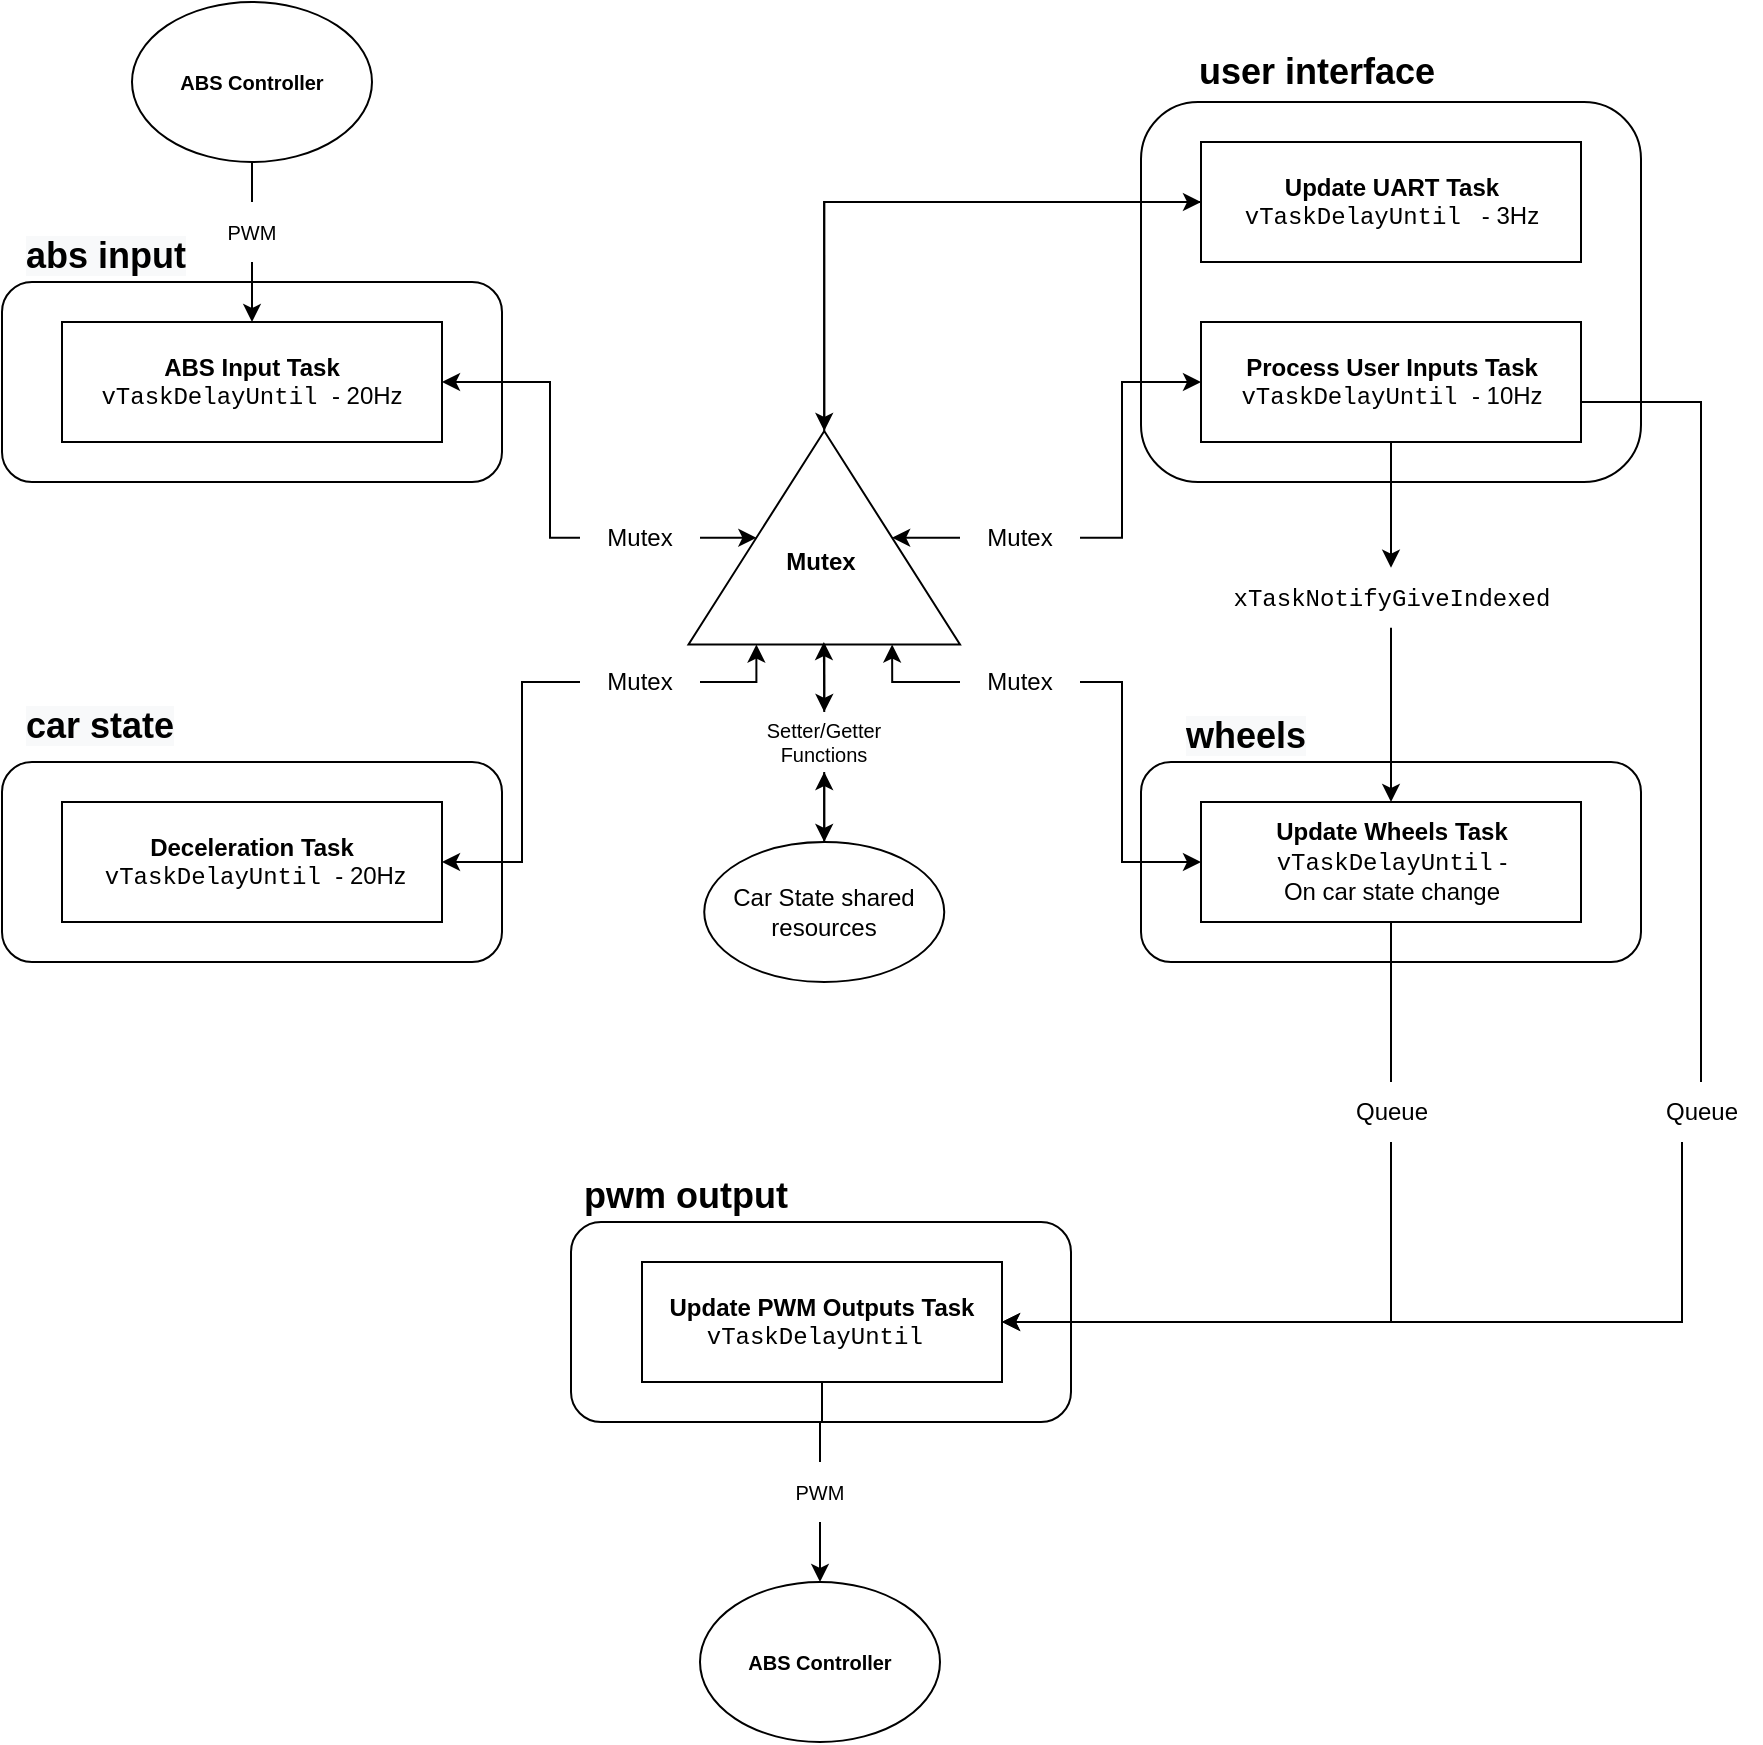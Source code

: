 <mxfile version="15.8.7" type="device"><diagram id="xBlx65ySjao64WAsVMHq" name="Page-1"><mxGraphModel dx="967" dy="1996" grid="1" gridSize="10" guides="1" tooltips="1" connect="1" arrows="1" fold="1" page="1" pageScale="1" pageWidth="827" pageHeight="1169" math="0" shadow="0"><root><mxCell id="0"/><mxCell id="1" parent="0"/><mxCell id="6_33_FyWEepwX5pMK3PA-139" value="" style="rounded=1;whiteSpace=wrap;html=1;fontFamily=consolas, courier new, monospace;fontSource=https%3A%2F%2Ffonts.googleapis.com%2Fcss%3Ffamily%3Dconsolas;fontSize=10;" vertex="1" parent="1"><mxGeometry x="284.5" y="640" width="250" height="100" as="geometry"/></mxCell><mxCell id="6_33_FyWEepwX5pMK3PA-125" value="" style="rounded=1;whiteSpace=wrap;html=1;fontFamily=consolas, courier new, monospace;fontSource=https%3A%2F%2Ffonts.googleapis.com%2Fcss%3Ffamily%3Dconsolas;fontSize=10;" vertex="1" parent="1"><mxGeometry x="569.5" y="410" width="250" height="100" as="geometry"/></mxCell><mxCell id="6_33_FyWEepwX5pMK3PA-123" value="" style="rounded=1;whiteSpace=wrap;html=1;fontFamily=consolas, courier new, monospace;fontSource=https%3A%2F%2Ffonts.googleapis.com%2Fcss%3Ffamily%3Dconsolas;fontSize=10;" vertex="1" parent="1"><mxGeometry y="170" width="250" height="100" as="geometry"/></mxCell><mxCell id="6_33_FyWEepwX5pMK3PA-124" value="" style="rounded=1;whiteSpace=wrap;html=1;fontFamily=consolas, courier new, monospace;fontSource=https%3A%2F%2Ffonts.googleapis.com%2Fcss%3Ffamily%3Dconsolas;fontSize=10;" vertex="1" parent="1"><mxGeometry y="410" width="250" height="100" as="geometry"/></mxCell><mxCell id="6_33_FyWEepwX5pMK3PA-122" value="" style="rounded=1;whiteSpace=wrap;html=1;fontFamily=consolas, courier new, monospace;fontSource=https%3A%2F%2Ffonts.googleapis.com%2Fcss%3Ffamily%3Dconsolas;fontSize=10;" vertex="1" parent="1"><mxGeometry x="569.5" y="80" width="250" height="190" as="geometry"/></mxCell><mxCell id="6_33_FyWEepwX5pMK3PA-112" style="edgeStyle=orthogonalEdgeStyle;rounded=0;orthogonalLoop=1;jettySize=auto;html=1;exitX=0.5;exitY=0;exitDx=0;exitDy=0;entryX=0.5;entryY=1;entryDx=0;entryDy=0;fontFamily=consolas, courier new, monospace;fontSource=https%3A%2F%2Ffonts.googleapis.com%2Fcss%3Ffamily%3Dconsolas;fontSize=10;" edge="1" parent="1" source="6_33_FyWEepwX5pMK3PA-1" target="6_33_FyWEepwX5pMK3PA-99"><mxGeometry relative="1" as="geometry"/></mxCell><mxCell id="6_33_FyWEepwX5pMK3PA-1" value="Car State shared&lt;br&gt;resources" style="ellipse;whiteSpace=wrap;html=1;" vertex="1" parent="1"><mxGeometry x="351.12" y="450" width="120" height="70" as="geometry"/></mxCell><mxCell id="6_33_FyWEepwX5pMK3PA-13" style="edgeStyle=orthogonalEdgeStyle;rounded=0;orthogonalLoop=1;jettySize=auto;html=1;exitX=0;exitY=0.5;exitDx=0;exitDy=0;entryX=1;entryY=0.5;entryDx=0;entryDy=0;startArrow=none;" edge="1" parent="1" source="6_33_FyWEepwX5pMK3PA-37" target="6_33_FyWEepwX5pMK3PA-4"><mxGeometry relative="1" as="geometry"><Array as="points"><mxPoint x="274" y="298"/><mxPoint x="274" y="220"/></Array></mxGeometry></mxCell><mxCell id="6_33_FyWEepwX5pMK3PA-20" style="edgeStyle=orthogonalEdgeStyle;rounded=0;orthogonalLoop=1;jettySize=auto;html=1;entryX=1;entryY=0.5;entryDx=0;entryDy=0;startArrow=none;exitX=0;exitY=0.5;exitDx=0;exitDy=0;" edge="1" parent="1" source="6_33_FyWEepwX5pMK3PA-55" target="6_33_FyWEepwX5pMK3PA-5"><mxGeometry relative="1" as="geometry"><mxPoint x="299" y="370" as="sourcePoint"/><Array as="points"><mxPoint x="260" y="370"/><mxPoint x="260" y="460"/></Array></mxGeometry></mxCell><mxCell id="6_33_FyWEepwX5pMK3PA-110" style="edgeStyle=orthogonalEdgeStyle;rounded=0;orthogonalLoop=1;jettySize=auto;html=1;entryX=0.5;entryY=0;entryDx=0;entryDy=0;fontFamily=consolas, courier new, monospace;fontSource=https%3A%2F%2Ffonts.googleapis.com%2Fcss%3Ffamily%3Dconsolas;fontSize=10;" edge="1" parent="1" source="6_33_FyWEepwX5pMK3PA-3" target="6_33_FyWEepwX5pMK3PA-99"><mxGeometry relative="1" as="geometry"/></mxCell><mxCell id="6_33_FyWEepwX5pMK3PA-120" style="edgeStyle=orthogonalEdgeStyle;rounded=0;orthogonalLoop=1;jettySize=auto;html=1;exitX=1;exitY=0.5;exitDx=0;exitDy=0;entryX=0;entryY=0.5;entryDx=0;entryDy=0;fontFamily=consolas, courier new, monospace;fontSource=https%3A%2F%2Ffonts.googleapis.com%2Fcss%3Ffamily%3Dconsolas;fontSize=10;" edge="1" parent="1" source="6_33_FyWEepwX5pMK3PA-3" target="6_33_FyWEepwX5pMK3PA-9"><mxGeometry relative="1" as="geometry"/></mxCell><mxCell id="6_33_FyWEepwX5pMK3PA-3" value="" style="triangle;whiteSpace=wrap;html=1;rotation=-90;" vertex="1" parent="1"><mxGeometry x="357.75" y="230" width="106.75" height="135.75" as="geometry"/></mxCell><mxCell id="6_33_FyWEepwX5pMK3PA-4" value="&lt;b&gt;ABS Input Task&lt;/b&gt;&lt;br&gt;&lt;font data-font-src=&quot;https://fonts.googleapis.com/css?family=consolas&quot; face=&quot;consolas, courier new, monospace&quot;&gt;vTaskDelayUntil &lt;/font&gt;- 20Hz" style="rounded=0;whiteSpace=wrap;html=1;" vertex="1" parent="1"><mxGeometry x="30" y="190" width="190" height="60" as="geometry"/></mxCell><mxCell id="6_33_FyWEepwX5pMK3PA-5" value="&lt;b&gt;Deceleration Task&lt;/b&gt;&lt;br&gt;&amp;nbsp;&lt;font face=&quot;Helveticaconsolas, courier new, monospace&quot;&gt;vTaskDelayUntil &lt;/font&gt;- 20Hz" style="rounded=0;whiteSpace=wrap;html=1;" vertex="1" parent="1"><mxGeometry x="30" y="430" width="190" height="60" as="geometry"/></mxCell><mxCell id="6_33_FyWEepwX5pMK3PA-135" style="edgeStyle=orthogonalEdgeStyle;rounded=0;orthogonalLoop=1;jettySize=auto;html=1;exitX=0.5;exitY=1;exitDx=0;exitDy=0;entryX=0.5;entryY=0;entryDx=0;entryDy=0;fontFamily=Helvetica;fontSize=18;" edge="1" parent="1" source="6_33_FyWEepwX5pMK3PA-6" target="6_33_FyWEepwX5pMK3PA-77"><mxGeometry relative="1" as="geometry"/></mxCell><mxCell id="6_33_FyWEepwX5pMK3PA-6" value="&lt;b&gt;Process User Inputs Task&lt;/b&gt;&lt;br&gt;&lt;span style=&quot;font-family: &amp;#34;consolas&amp;#34; , &amp;#34;courier new&amp;#34; , monospace&quot;&gt;vTaskDelayUntil&amp;nbsp;&lt;/span&gt;&lt;span&gt;- 10Hz&lt;/span&gt;" style="rounded=0;whiteSpace=wrap;html=1;" vertex="1" parent="1"><mxGeometry x="599.5" y="190" width="190" height="60" as="geometry"/></mxCell><mxCell id="6_33_FyWEepwX5pMK3PA-92" style="edgeStyle=orthogonalEdgeStyle;rounded=0;orthogonalLoop=1;jettySize=auto;html=1;entryX=0.5;entryY=0;entryDx=0;entryDy=0;fontSize=10;startArrow=none;" edge="1" parent="1" source="6_33_FyWEepwX5pMK3PA-93" target="6_33_FyWEepwX5pMK3PA-87"><mxGeometry relative="1" as="geometry"/></mxCell><mxCell id="6_33_FyWEepwX5pMK3PA-7" value="&lt;b&gt;Update PWM Outputs Task&lt;/b&gt;&lt;br&gt;&lt;span style=&quot;font-family: &amp;#34;consolas&amp;#34; , &amp;#34;courier new&amp;#34; , monospace&quot;&gt;vTaskDelayUntil&amp;nbsp;&lt;/span&gt;" style="rounded=0;whiteSpace=wrap;html=1;" vertex="1" parent="1"><mxGeometry x="320" y="660" width="180" height="60" as="geometry"/></mxCell><mxCell id="6_33_FyWEepwX5pMK3PA-8" value="&lt;b&gt;Update Wheels Task&lt;/b&gt;&lt;br&gt;&lt;span style=&quot;font-family: &amp;#34;consolas&amp;#34; , &amp;#34;courier new&amp;#34; , monospace&quot;&gt;vTaskDelayUntil&lt;/span&gt;&amp;nbsp;-&lt;br&gt;On car state change" style="rounded=0;whiteSpace=wrap;html=1;" vertex="1" parent="1"><mxGeometry x="599.5" y="430" width="190" height="60" as="geometry"/></mxCell><mxCell id="6_33_FyWEepwX5pMK3PA-121" style="edgeStyle=orthogonalEdgeStyle;rounded=0;orthogonalLoop=1;jettySize=auto;html=1;exitX=0;exitY=0.5;exitDx=0;exitDy=0;entryX=1;entryY=0.5;entryDx=0;entryDy=0;fontFamily=consolas, courier new, monospace;fontSource=https%3A%2F%2Ffonts.googleapis.com%2Fcss%3Ffamily%3Dconsolas;fontSize=10;" edge="1" parent="1" source="6_33_FyWEepwX5pMK3PA-9" target="6_33_FyWEepwX5pMK3PA-3"><mxGeometry relative="1" as="geometry"/></mxCell><mxCell id="6_33_FyWEepwX5pMK3PA-9" value="&lt;b&gt;Update UART Task&lt;br&gt;&lt;/b&gt;&lt;span style=&quot;font-family: &amp;#34;consolas&amp;#34; , &amp;#34;courier new&amp;#34; , monospace&quot;&gt;vTaskDelayUntil&amp;nbsp;&lt;/span&gt;&amp;nbsp;- 3Hz" style="rounded=0;whiteSpace=wrap;html=1;" vertex="1" parent="1"><mxGeometry x="599.5" y="100" width="190" height="60" as="geometry"/></mxCell><mxCell id="6_33_FyWEepwX5pMK3PA-140" style="edgeStyle=orthogonalEdgeStyle;rounded=0;orthogonalLoop=1;jettySize=auto;html=1;entryX=1;entryY=0.5;entryDx=0;entryDy=0;fontFamily=Helvetica;fontSize=18;" edge="1" parent="1" source="6_33_FyWEepwX5pMK3PA-24" target="6_33_FyWEepwX5pMK3PA-7"><mxGeometry relative="1" as="geometry"><Array as="points"><mxPoint x="840" y="690"/></Array></mxGeometry></mxCell><mxCell id="6_33_FyWEepwX5pMK3PA-24" value="Queue" style="text;html=1;strokeColor=none;fillColor=none;align=center;verticalAlign=middle;whiteSpace=wrap;rounded=0;" vertex="1" parent="1"><mxGeometry x="819.5" y="570" width="60" height="30" as="geometry"/></mxCell><mxCell id="6_33_FyWEepwX5pMK3PA-25" value="" style="edgeStyle=orthogonalEdgeStyle;rounded=0;orthogonalLoop=1;jettySize=auto;html=1;endArrow=none;" edge="1" parent="1" source="6_33_FyWEepwX5pMK3PA-6" target="6_33_FyWEepwX5pMK3PA-24"><mxGeometry relative="1" as="geometry"><mxPoint x="478.5" y="580" as="targetPoint"/><mxPoint x="728.5" y="280" as="sourcePoint"/><Array as="points"><mxPoint x="849.5" y="230"/></Array></mxGeometry></mxCell><mxCell id="6_33_FyWEepwX5pMK3PA-115" style="edgeStyle=orthogonalEdgeStyle;rounded=0;orthogonalLoop=1;jettySize=auto;html=1;exitX=1;exitY=0.5;exitDx=0;exitDy=0;entryX=0.5;entryY=0;entryDx=0;entryDy=0;fontFamily=consolas, courier new, monospace;fontSource=https%3A%2F%2Ffonts.googleapis.com%2Fcss%3Ffamily%3Dconsolas;fontSize=10;" edge="1" parent="1" source="6_33_FyWEepwX5pMK3PA-37" target="6_33_FyWEepwX5pMK3PA-3"><mxGeometry relative="1" as="geometry"/></mxCell><mxCell id="6_33_FyWEepwX5pMK3PA-37" value="Mutex" style="text;html=1;strokeColor=none;fillColor=none;align=center;verticalAlign=middle;whiteSpace=wrap;rounded=0;" vertex="1" parent="1"><mxGeometry x="289" y="282.87" width="60" height="30" as="geometry"/></mxCell><mxCell id="6_33_FyWEepwX5pMK3PA-116" style="edgeStyle=orthogonalEdgeStyle;rounded=0;orthogonalLoop=1;jettySize=auto;html=1;exitX=1;exitY=0.5;exitDx=0;exitDy=0;entryX=0;entryY=0.5;entryDx=0;entryDy=0;fontFamily=consolas, courier new, monospace;fontSource=https%3A%2F%2Ffonts.googleapis.com%2Fcss%3Ffamily%3Dconsolas;fontSize=10;" edge="1" parent="1" source="6_33_FyWEepwX5pMK3PA-41" target="6_33_FyWEepwX5pMK3PA-6"><mxGeometry relative="1" as="geometry"><mxPoint x="539.0" y="297.88" as="sourcePoint"/><Array as="points"><mxPoint x="560" y="298"/><mxPoint x="560" y="220"/></Array></mxGeometry></mxCell><mxCell id="6_33_FyWEepwX5pMK3PA-143" style="edgeStyle=orthogonalEdgeStyle;rounded=0;orthogonalLoop=1;jettySize=auto;html=1;exitX=0;exitY=0.5;exitDx=0;exitDy=0;entryX=0.5;entryY=1;entryDx=0;entryDy=0;fontFamily=Helvetica;fontSize=18;" edge="1" parent="1" source="6_33_FyWEepwX5pMK3PA-41" target="6_33_FyWEepwX5pMK3PA-3"><mxGeometry relative="1" as="geometry"/></mxCell><mxCell id="6_33_FyWEepwX5pMK3PA-41" value="Mutex" style="text;html=1;strokeColor=none;fillColor=none;align=center;verticalAlign=middle;whiteSpace=wrap;rounded=0;" vertex="1" parent="1"><mxGeometry x="479" y="282.88" width="60" height="30" as="geometry"/></mxCell><mxCell id="6_33_FyWEepwX5pMK3PA-141" style="edgeStyle=orthogonalEdgeStyle;rounded=0;orthogonalLoop=1;jettySize=auto;html=1;exitX=0.5;exitY=1;exitDx=0;exitDy=0;entryX=1;entryY=0.5;entryDx=0;entryDy=0;fontFamily=Helvetica;fontSize=18;" edge="1" parent="1" source="6_33_FyWEepwX5pMK3PA-43" target="6_33_FyWEepwX5pMK3PA-7"><mxGeometry relative="1" as="geometry"/></mxCell><mxCell id="6_33_FyWEepwX5pMK3PA-43" value="Queue" style="text;html=1;strokeColor=none;fillColor=none;align=center;verticalAlign=middle;whiteSpace=wrap;rounded=0;" vertex="1" parent="1"><mxGeometry x="664.5" y="570" width="60" height="30" as="geometry"/></mxCell><mxCell id="6_33_FyWEepwX5pMK3PA-44" value="" style="edgeStyle=orthogonalEdgeStyle;rounded=0;orthogonalLoop=1;jettySize=auto;html=1;entryX=0.5;entryY=0;entryDx=0;entryDy=0;endArrow=none;" edge="1" parent="1" source="6_33_FyWEepwX5pMK3PA-8" target="6_33_FyWEepwX5pMK3PA-43"><mxGeometry relative="1" as="geometry"><mxPoint x="679.5" y="490" as="sourcePoint"/><mxPoint x="489.5" y="580" as="targetPoint"/><Array as="points"/></mxGeometry></mxCell><mxCell id="6_33_FyWEepwX5pMK3PA-73" style="edgeStyle=orthogonalEdgeStyle;rounded=0;orthogonalLoop=1;jettySize=auto;html=1;exitX=1;exitY=0.5;exitDx=0;exitDy=0;entryX=0;entryY=0.25;entryDx=0;entryDy=0;" edge="1" parent="1" source="6_33_FyWEepwX5pMK3PA-55" target="6_33_FyWEepwX5pMK3PA-3"><mxGeometry relative="1" as="geometry"/></mxCell><mxCell id="6_33_FyWEepwX5pMK3PA-55" value="Mutex" style="text;html=1;strokeColor=none;fillColor=none;align=center;verticalAlign=middle;whiteSpace=wrap;rounded=0;" vertex="1" parent="1"><mxGeometry x="289" y="355" width="60" height="30" as="geometry"/></mxCell><mxCell id="6_33_FyWEepwX5pMK3PA-62" style="edgeStyle=orthogonalEdgeStyle;rounded=0;orthogonalLoop=1;jettySize=auto;html=1;entryX=0;entryY=0.5;entryDx=0;entryDy=0;exitX=1;exitY=0.5;exitDx=0;exitDy=0;" edge="1" parent="1" source="6_33_FyWEepwX5pMK3PA-60" target="6_33_FyWEepwX5pMK3PA-8"><mxGeometry relative="1" as="geometry"><mxPoint x="548.5" y="370" as="sourcePoint"/><Array as="points"><mxPoint x="560" y="370"/><mxPoint x="560" y="460"/></Array></mxGeometry></mxCell><mxCell id="6_33_FyWEepwX5pMK3PA-74" style="edgeStyle=orthogonalEdgeStyle;rounded=0;orthogonalLoop=1;jettySize=auto;html=1;exitX=0;exitY=0.5;exitDx=0;exitDy=0;entryX=0;entryY=0.75;entryDx=0;entryDy=0;" edge="1" parent="1" source="6_33_FyWEepwX5pMK3PA-60" target="6_33_FyWEepwX5pMK3PA-3"><mxGeometry relative="1" as="geometry"/></mxCell><mxCell id="6_33_FyWEepwX5pMK3PA-60" value="Mutex" style="text;html=1;strokeColor=none;fillColor=none;align=center;verticalAlign=middle;whiteSpace=wrap;rounded=0;" vertex="1" parent="1"><mxGeometry x="479" y="355" width="60" height="30" as="geometry"/></mxCell><mxCell id="6_33_FyWEepwX5pMK3PA-66" value="&lt;b&gt;Mutex&lt;/b&gt;" style="text;html=1;strokeColor=none;fillColor=none;align=center;verticalAlign=middle;whiteSpace=wrap;rounded=0;" vertex="1" parent="1"><mxGeometry x="379" y="290" width="61" height="40" as="geometry"/></mxCell><mxCell id="6_33_FyWEepwX5pMK3PA-136" style="edgeStyle=orthogonalEdgeStyle;rounded=0;orthogonalLoop=1;jettySize=auto;html=1;exitX=0.5;exitY=1;exitDx=0;exitDy=0;entryX=0.5;entryY=0;entryDx=0;entryDy=0;fontFamily=Helvetica;fontSize=18;" edge="1" parent="1" source="6_33_FyWEepwX5pMK3PA-77" target="6_33_FyWEepwX5pMK3PA-8"><mxGeometry relative="1" as="geometry"/></mxCell><mxCell id="6_33_FyWEepwX5pMK3PA-77" value="&lt;font face=&quot;consolas, courier new, monospace&quot; data-font-src=&quot;https://fonts.googleapis.com/css?family=consolas&quot;&gt;xTaskNotifyGiveIndexed&lt;/font&gt;" style="text;html=1;strokeColor=none;fillColor=none;align=center;verticalAlign=middle;whiteSpace=wrap;rounded=0;" vertex="1" parent="1"><mxGeometry x="664.5" y="312.87" width="60" height="30" as="geometry"/></mxCell><mxCell id="6_33_FyWEepwX5pMK3PA-88" style="edgeStyle=orthogonalEdgeStyle;rounded=0;orthogonalLoop=1;jettySize=auto;html=1;exitX=0.5;exitY=1;exitDx=0;exitDy=0;fontSize=10;startArrow=none;" edge="1" parent="1" source="6_33_FyWEepwX5pMK3PA-90" target="6_33_FyWEepwX5pMK3PA-4"><mxGeometry relative="1" as="geometry"/></mxCell><mxCell id="6_33_FyWEepwX5pMK3PA-86" value="&lt;b&gt;ABS Controller&lt;/b&gt;" style="ellipse;whiteSpace=wrap;html=1;fontSize=10;" vertex="1" parent="1"><mxGeometry x="65" y="30" width="120" height="80" as="geometry"/></mxCell><mxCell id="6_33_FyWEepwX5pMK3PA-87" value="&lt;b&gt;ABS Controller&lt;/b&gt;" style="ellipse;whiteSpace=wrap;html=1;fontSize=10;" vertex="1" parent="1"><mxGeometry x="349" y="820" width="120" height="80" as="geometry"/></mxCell><mxCell id="6_33_FyWEepwX5pMK3PA-90" value="PWM" style="text;html=1;strokeColor=none;fillColor=none;align=center;verticalAlign=middle;whiteSpace=wrap;rounded=0;fontSize=10;" vertex="1" parent="1"><mxGeometry x="95" y="130" width="60" height="30" as="geometry"/></mxCell><mxCell id="6_33_FyWEepwX5pMK3PA-91" value="" style="edgeStyle=orthogonalEdgeStyle;rounded=0;orthogonalLoop=1;jettySize=auto;html=1;exitX=0.5;exitY=1;exitDx=0;exitDy=0;fontSize=10;endArrow=none;" edge="1" parent="1" source="6_33_FyWEepwX5pMK3PA-86" target="6_33_FyWEepwX5pMK3PA-90"><mxGeometry relative="1" as="geometry"><mxPoint x="104" y="130" as="sourcePoint"/><mxPoint x="104" y="190" as="targetPoint"/></mxGeometry></mxCell><mxCell id="6_33_FyWEepwX5pMK3PA-93" value="PWM" style="text;html=1;strokeColor=none;fillColor=none;align=center;verticalAlign=middle;whiteSpace=wrap;rounded=0;fontSize=10;" vertex="1" parent="1"><mxGeometry x="379" y="760" width="60" height="30" as="geometry"/></mxCell><mxCell id="6_33_FyWEepwX5pMK3PA-94" value="" style="edgeStyle=orthogonalEdgeStyle;rounded=0;orthogonalLoop=1;jettySize=auto;html=1;entryX=0.5;entryY=0;entryDx=0;entryDy=0;fontSize=10;endArrow=none;" edge="1" parent="1" source="6_33_FyWEepwX5pMK3PA-7" target="6_33_FyWEepwX5pMK3PA-93"><mxGeometry relative="1" as="geometry"><mxPoint x="409.5" y="720.0" as="sourcePoint"/><mxPoint x="409.5" y="790" as="targetPoint"/></mxGeometry></mxCell><mxCell id="6_33_FyWEepwX5pMK3PA-111" style="edgeStyle=orthogonalEdgeStyle;rounded=0;orthogonalLoop=1;jettySize=auto;html=1;entryX=0.5;entryY=0;entryDx=0;entryDy=0;fontFamily=consolas, courier new, monospace;fontSource=https%3A%2F%2Ffonts.googleapis.com%2Fcss%3Ffamily%3Dconsolas;fontSize=10;" edge="1" parent="1" source="6_33_FyWEepwX5pMK3PA-99" target="6_33_FyWEepwX5pMK3PA-1"><mxGeometry relative="1" as="geometry"/></mxCell><mxCell id="6_33_FyWEepwX5pMK3PA-113" style="edgeStyle=orthogonalEdgeStyle;rounded=0;orthogonalLoop=1;jettySize=auto;html=1;exitX=0.5;exitY=0;exitDx=0;exitDy=0;fontFamily=consolas, courier new, monospace;fontSource=https%3A%2F%2Ffonts.googleapis.com%2Fcss%3Ffamily%3Dconsolas;fontSize=10;" edge="1" parent="1" source="6_33_FyWEepwX5pMK3PA-99"><mxGeometry relative="1" as="geometry"><mxPoint x="410.931" y="350" as="targetPoint"/></mxGeometry></mxCell><mxCell id="6_33_FyWEepwX5pMK3PA-99" value="Setter/Getter&lt;br&gt;Functions" style="text;html=1;strokeColor=none;fillColor=none;align=center;verticalAlign=middle;whiteSpace=wrap;rounded=0;fontSize=10;" vertex="1" parent="1"><mxGeometry x="381.12" y="385" width="60" height="30" as="geometry"/></mxCell><mxCell id="6_33_FyWEepwX5pMK3PA-127" value="&lt;font face=&quot;Helvetica&quot; style=&quot;font-size: 18px&quot;&gt;user interface&amp;nbsp;&lt;/font&gt;" style="text;html=1;strokeColor=none;fillColor=none;align=center;verticalAlign=middle;whiteSpace=wrap;rounded=0;fontFamily=consolas, courier new, monospace;fontSource=https%3A%2F%2Ffonts.googleapis.com%2Fcss%3Ffamily%3Dconsolas;fontSize=10;fontStyle=1" vertex="1" parent="1"><mxGeometry x="589.5" y="50" width="140" height="30" as="geometry"/></mxCell><mxCell id="6_33_FyWEepwX5pMK3PA-128" value="&lt;span style=&quot;color: rgb(0 , 0 , 0) ; font-family: &amp;#34;helvetica&amp;#34; ; font-size: 18px ; font-style: normal ; font-weight: 700 ; letter-spacing: normal ; text-align: center ; text-indent: 0px ; text-transform: none ; word-spacing: 0px ; background-color: rgb(248 , 249 , 250) ; display: inline ; float: none&quot;&gt;wheels&lt;/span&gt;" style="text;whiteSpace=wrap;html=1;fontSize=18;fontFamily=Helvetica;" vertex="1" parent="1"><mxGeometry x="589.5" y="380" width="80" height="40" as="geometry"/></mxCell><mxCell id="6_33_FyWEepwX5pMK3PA-137" value="&lt;span style=&quot;color: rgb(0 , 0 , 0) ; font-family: &amp;#34;helvetica&amp;#34; ; font-size: 18px ; font-style: normal ; font-weight: 700 ; letter-spacing: normal ; text-align: center ; text-indent: 0px ; text-transform: none ; word-spacing: 0px ; background-color: rgb(248 , 249 , 250) ; display: inline ; float: none&quot;&gt;car state&lt;/span&gt;" style="text;whiteSpace=wrap;html=1;fontSize=18;fontFamily=Helvetica;" vertex="1" parent="1"><mxGeometry x="10" y="375" width="80" height="40" as="geometry"/></mxCell><mxCell id="6_33_FyWEepwX5pMK3PA-138" value="&lt;span style=&quot;color: rgb(0 , 0 , 0) ; font-family: &amp;#34;helvetica&amp;#34; ; font-size: 18px ; font-style: normal ; font-weight: 700 ; letter-spacing: normal ; text-align: center ; text-indent: 0px ; text-transform: none ; word-spacing: 0px ; background-color: rgb(248 , 249 , 250) ; display: inline ; float: none&quot;&gt;abs input&lt;/span&gt;" style="text;whiteSpace=wrap;html=1;fontSize=18;fontFamily=Helvetica;" vertex="1" parent="1"><mxGeometry x="10" y="140" width="90" height="40" as="geometry"/></mxCell><mxCell id="6_33_FyWEepwX5pMK3PA-142" value="&lt;div style=&quot;text-align: center&quot;&gt;&lt;span&gt;&lt;font face=&quot;helvetica&quot;&gt;&lt;b&gt;pwm output&lt;/b&gt;&lt;/font&gt;&lt;/span&gt;&lt;/div&gt;" style="text;whiteSpace=wrap;html=1;fontSize=18;fontFamily=Helvetica;" vertex="1" parent="1"><mxGeometry x="289" y="610" width="141" height="40" as="geometry"/></mxCell></root></mxGraphModel></diagram></mxfile>